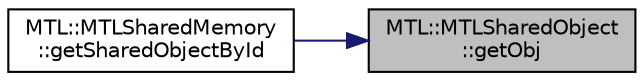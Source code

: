 digraph "MTL::MTLSharedObject::getObj"
{
 // LATEX_PDF_SIZE
  edge [fontname="Helvetica",fontsize="10",labelfontname="Helvetica",labelfontsize="10"];
  node [fontname="Helvetica",fontsize="10",shape=record];
  rankdir="RL";
  Node1 [label="MTL::MTLSharedObject\l::getObj",height=0.2,width=0.4,color="black", fillcolor="grey75", style="filled", fontcolor="black",tooltip="Lock the object and Get the object reference."];
  Node1 -> Node2 [dir="back",color="midnightblue",fontsize="10",style="solid",fontname="Helvetica"];
  Node2 [label="MTL::MTLSharedMemory\l::getSharedObjectById",height=0.2,width=0.4,color="black", fillcolor="white", style="filled",URL="$df/dea/classMTL_1_1MTLSharedMemory.html#a820ff759a0d545129a20973ba04d50a0",tooltip="Get a shared object from the shared memory."];
}
